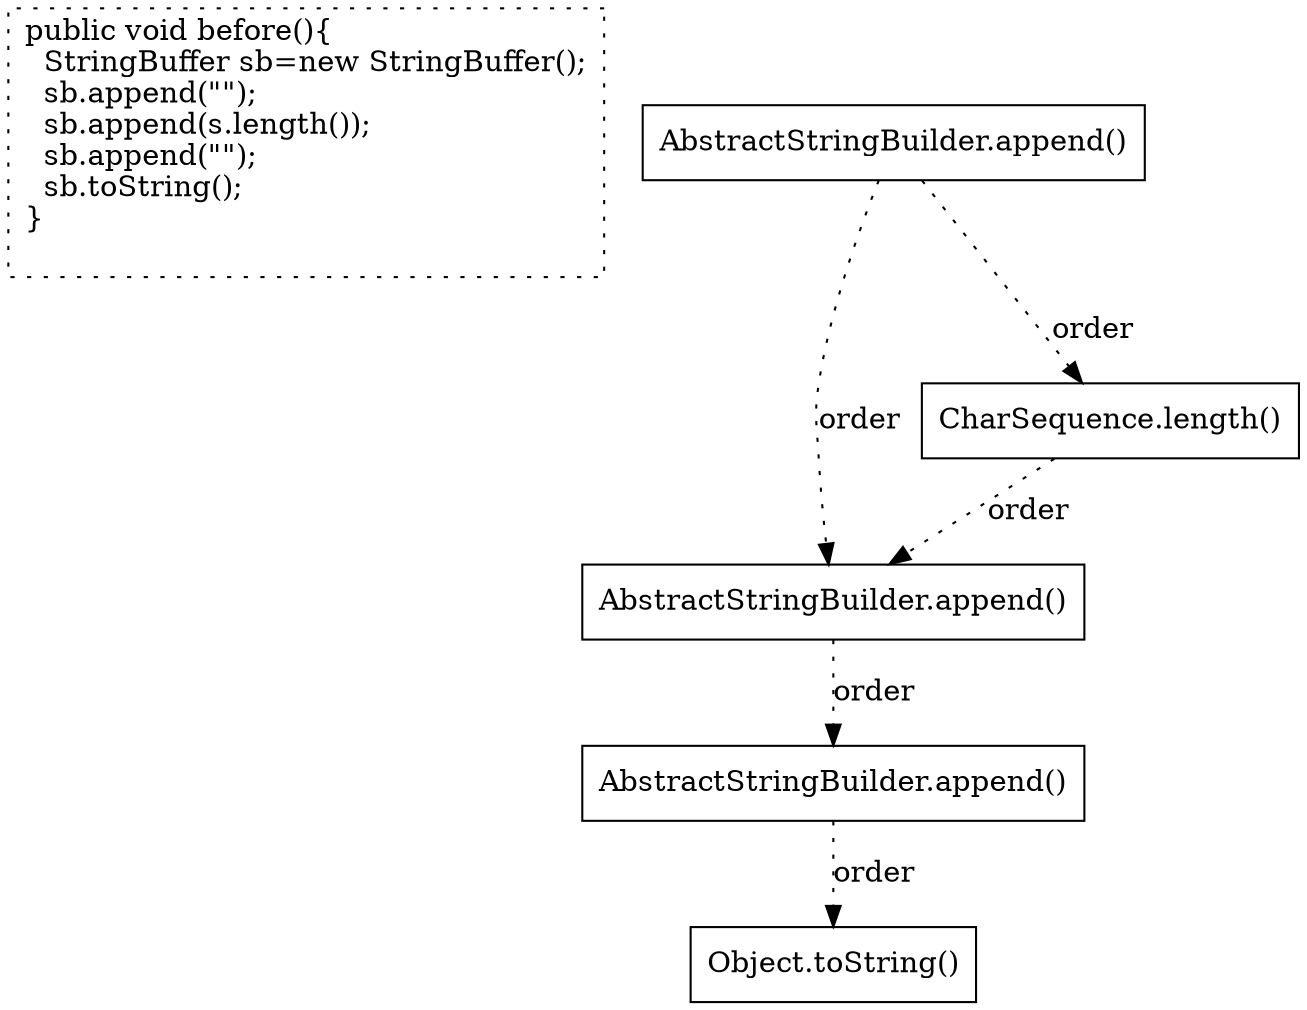 digraph "Test_keep_data.before#" {
0 [label="public void before(){\l  StringBuffer sb=new StringBuffer();\l  sb.append(\"\");\l  sb.append(s.length());\l  sb.append(\"\");\l  sb.toString();\l}\l\l" shape=box style=dotted]
1 [label="AbstractStringBuilder.append()" shape=box]
2 [label="AbstractStringBuilder.append()" shape=box]
3 [label="AbstractStringBuilder.append()" shape=box]
4 [label="CharSequence.length()" shape=box]
5 [label="Object.toString()" shape=box]
1 -> 2 [label="order" style=dotted];
4 -> 2 [label="order" style=dotted];
2 -> 3 [label="order" style=dotted];
1 -> 4 [label="order" style=dotted];
3 -> 5 [label="order" style=dotted];
}